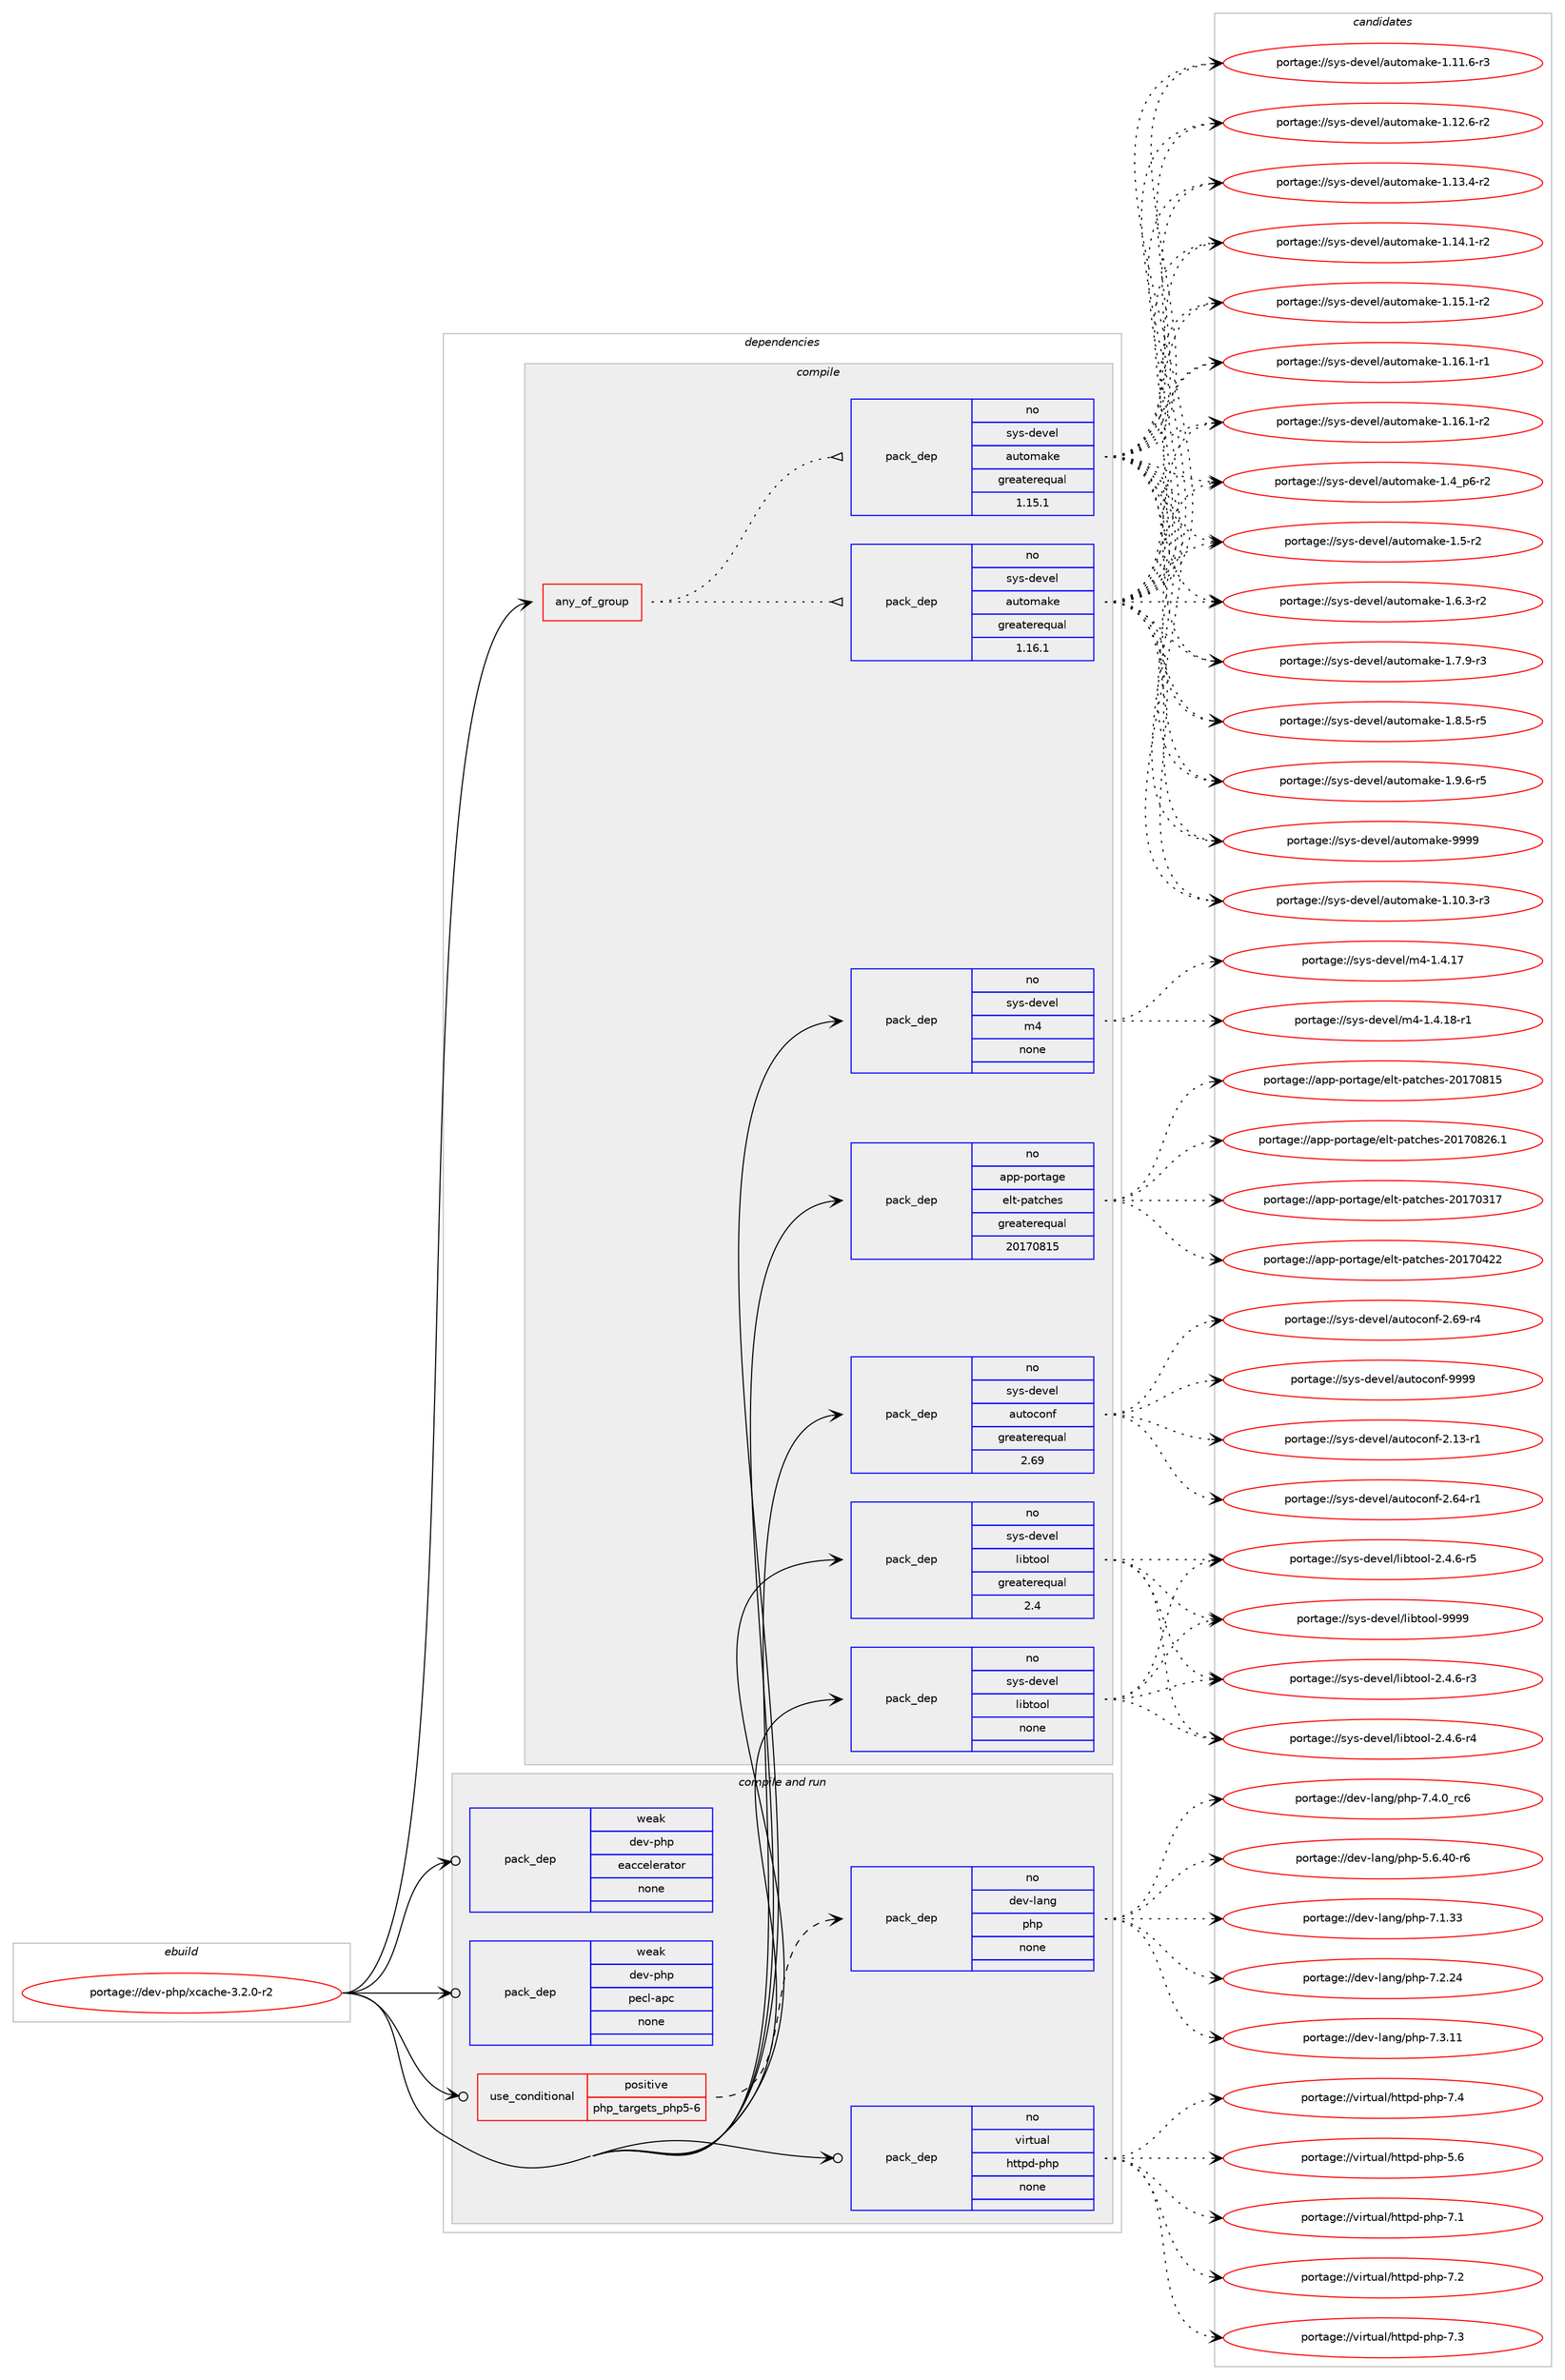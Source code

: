 digraph prolog {

# *************
# Graph options
# *************

newrank=true;
concentrate=true;
compound=true;
graph [rankdir=LR,fontname=Helvetica,fontsize=10,ranksep=1.5];#, ranksep=2.5, nodesep=0.2];
edge  [arrowhead=vee];
node  [fontname=Helvetica,fontsize=10];

# **********
# The ebuild
# **********

subgraph cluster_leftcol {
color=gray;
rank=same;
label=<<i>ebuild</i>>;
id [label="portage://dev-php/xcache-3.2.0-r2", color=red, width=4, href="../dev-php/xcache-3.2.0-r2.svg"];
}

# ****************
# The dependencies
# ****************

subgraph cluster_midcol {
color=gray;
label=<<i>dependencies</i>>;
subgraph cluster_compile {
fillcolor="#eeeeee";
style=filled;
label=<<i>compile</i>>;
subgraph any3230 {
dependency127118 [label=<<TABLE BORDER="0" CELLBORDER="1" CELLSPACING="0" CELLPADDING="4"><TR><TD CELLPADDING="10">any_of_group</TD></TR></TABLE>>, shape=none, color=red];subgraph pack99050 {
dependency127119 [label=<<TABLE BORDER="0" CELLBORDER="1" CELLSPACING="0" CELLPADDING="4" WIDTH="220"><TR><TD ROWSPAN="6" CELLPADDING="30">pack_dep</TD></TR><TR><TD WIDTH="110">no</TD></TR><TR><TD>sys-devel</TD></TR><TR><TD>automake</TD></TR><TR><TD>greaterequal</TD></TR><TR><TD>1.16.1</TD></TR></TABLE>>, shape=none, color=blue];
}
dependency127118:e -> dependency127119:w [weight=20,style="dotted",arrowhead="oinv"];
subgraph pack99051 {
dependency127120 [label=<<TABLE BORDER="0" CELLBORDER="1" CELLSPACING="0" CELLPADDING="4" WIDTH="220"><TR><TD ROWSPAN="6" CELLPADDING="30">pack_dep</TD></TR><TR><TD WIDTH="110">no</TD></TR><TR><TD>sys-devel</TD></TR><TR><TD>automake</TD></TR><TR><TD>greaterequal</TD></TR><TR><TD>1.15.1</TD></TR></TABLE>>, shape=none, color=blue];
}
dependency127118:e -> dependency127120:w [weight=20,style="dotted",arrowhead="oinv"];
}
id:e -> dependency127118:w [weight=20,style="solid",arrowhead="vee"];
subgraph pack99052 {
dependency127121 [label=<<TABLE BORDER="0" CELLBORDER="1" CELLSPACING="0" CELLPADDING="4" WIDTH="220"><TR><TD ROWSPAN="6" CELLPADDING="30">pack_dep</TD></TR><TR><TD WIDTH="110">no</TD></TR><TR><TD>app-portage</TD></TR><TR><TD>elt-patches</TD></TR><TR><TD>greaterequal</TD></TR><TR><TD>20170815</TD></TR></TABLE>>, shape=none, color=blue];
}
id:e -> dependency127121:w [weight=20,style="solid",arrowhead="vee"];
subgraph pack99053 {
dependency127122 [label=<<TABLE BORDER="0" CELLBORDER="1" CELLSPACING="0" CELLPADDING="4" WIDTH="220"><TR><TD ROWSPAN="6" CELLPADDING="30">pack_dep</TD></TR><TR><TD WIDTH="110">no</TD></TR><TR><TD>sys-devel</TD></TR><TR><TD>autoconf</TD></TR><TR><TD>greaterequal</TD></TR><TR><TD>2.69</TD></TR></TABLE>>, shape=none, color=blue];
}
id:e -> dependency127122:w [weight=20,style="solid",arrowhead="vee"];
subgraph pack99054 {
dependency127123 [label=<<TABLE BORDER="0" CELLBORDER="1" CELLSPACING="0" CELLPADDING="4" WIDTH="220"><TR><TD ROWSPAN="6" CELLPADDING="30">pack_dep</TD></TR><TR><TD WIDTH="110">no</TD></TR><TR><TD>sys-devel</TD></TR><TR><TD>libtool</TD></TR><TR><TD>greaterequal</TD></TR><TR><TD>2.4</TD></TR></TABLE>>, shape=none, color=blue];
}
id:e -> dependency127123:w [weight=20,style="solid",arrowhead="vee"];
subgraph pack99055 {
dependency127124 [label=<<TABLE BORDER="0" CELLBORDER="1" CELLSPACING="0" CELLPADDING="4" WIDTH="220"><TR><TD ROWSPAN="6" CELLPADDING="30">pack_dep</TD></TR><TR><TD WIDTH="110">no</TD></TR><TR><TD>sys-devel</TD></TR><TR><TD>libtool</TD></TR><TR><TD>none</TD></TR><TR><TD></TD></TR></TABLE>>, shape=none, color=blue];
}
id:e -> dependency127124:w [weight=20,style="solid",arrowhead="vee"];
subgraph pack99056 {
dependency127125 [label=<<TABLE BORDER="0" CELLBORDER="1" CELLSPACING="0" CELLPADDING="4" WIDTH="220"><TR><TD ROWSPAN="6" CELLPADDING="30">pack_dep</TD></TR><TR><TD WIDTH="110">no</TD></TR><TR><TD>sys-devel</TD></TR><TR><TD>m4</TD></TR><TR><TD>none</TD></TR><TR><TD></TD></TR></TABLE>>, shape=none, color=blue];
}
id:e -> dependency127125:w [weight=20,style="solid",arrowhead="vee"];
}
subgraph cluster_compileandrun {
fillcolor="#eeeeee";
style=filled;
label=<<i>compile and run</i>>;
subgraph cond24773 {
dependency127126 [label=<<TABLE BORDER="0" CELLBORDER="1" CELLSPACING="0" CELLPADDING="4"><TR><TD ROWSPAN="3" CELLPADDING="10">use_conditional</TD></TR><TR><TD>positive</TD></TR><TR><TD>php_targets_php5-6</TD></TR></TABLE>>, shape=none, color=red];
subgraph pack99057 {
dependency127127 [label=<<TABLE BORDER="0" CELLBORDER="1" CELLSPACING="0" CELLPADDING="4" WIDTH="220"><TR><TD ROWSPAN="6" CELLPADDING="30">pack_dep</TD></TR><TR><TD WIDTH="110">no</TD></TR><TR><TD>dev-lang</TD></TR><TR><TD>php</TD></TR><TR><TD>none</TD></TR><TR><TD></TD></TR></TABLE>>, shape=none, color=blue];
}
dependency127126:e -> dependency127127:w [weight=20,style="dashed",arrowhead="vee"];
}
id:e -> dependency127126:w [weight=20,style="solid",arrowhead="odotvee"];
subgraph pack99058 {
dependency127128 [label=<<TABLE BORDER="0" CELLBORDER="1" CELLSPACING="0" CELLPADDING="4" WIDTH="220"><TR><TD ROWSPAN="6" CELLPADDING="30">pack_dep</TD></TR><TR><TD WIDTH="110">no</TD></TR><TR><TD>virtual</TD></TR><TR><TD>httpd-php</TD></TR><TR><TD>none</TD></TR><TR><TD></TD></TR></TABLE>>, shape=none, color=blue];
}
id:e -> dependency127128:w [weight=20,style="solid",arrowhead="odotvee"];
subgraph pack99059 {
dependency127129 [label=<<TABLE BORDER="0" CELLBORDER="1" CELLSPACING="0" CELLPADDING="4" WIDTH="220"><TR><TD ROWSPAN="6" CELLPADDING="30">pack_dep</TD></TR><TR><TD WIDTH="110">weak</TD></TR><TR><TD>dev-php</TD></TR><TR><TD>eaccelerator</TD></TR><TR><TD>none</TD></TR><TR><TD></TD></TR></TABLE>>, shape=none, color=blue];
}
id:e -> dependency127129:w [weight=20,style="solid",arrowhead="odotvee"];
subgraph pack99060 {
dependency127130 [label=<<TABLE BORDER="0" CELLBORDER="1" CELLSPACING="0" CELLPADDING="4" WIDTH="220"><TR><TD ROWSPAN="6" CELLPADDING="30">pack_dep</TD></TR><TR><TD WIDTH="110">weak</TD></TR><TR><TD>dev-php</TD></TR><TR><TD>pecl-apc</TD></TR><TR><TD>none</TD></TR><TR><TD></TD></TR></TABLE>>, shape=none, color=blue];
}
id:e -> dependency127130:w [weight=20,style="solid",arrowhead="odotvee"];
}
subgraph cluster_run {
fillcolor="#eeeeee";
style=filled;
label=<<i>run</i>>;
}
}

# **************
# The candidates
# **************

subgraph cluster_choices {
rank=same;
color=gray;
label=<<i>candidates</i>>;

subgraph choice99050 {
color=black;
nodesep=1;
choiceportage11512111545100101118101108479711711611110997107101454946494846514511451 [label="portage://sys-devel/automake-1.10.3-r3", color=red, width=4,href="../sys-devel/automake-1.10.3-r3.svg"];
choiceportage11512111545100101118101108479711711611110997107101454946494946544511451 [label="portage://sys-devel/automake-1.11.6-r3", color=red, width=4,href="../sys-devel/automake-1.11.6-r3.svg"];
choiceportage11512111545100101118101108479711711611110997107101454946495046544511450 [label="portage://sys-devel/automake-1.12.6-r2", color=red, width=4,href="../sys-devel/automake-1.12.6-r2.svg"];
choiceportage11512111545100101118101108479711711611110997107101454946495146524511450 [label="portage://sys-devel/automake-1.13.4-r2", color=red, width=4,href="../sys-devel/automake-1.13.4-r2.svg"];
choiceportage11512111545100101118101108479711711611110997107101454946495246494511450 [label="portage://sys-devel/automake-1.14.1-r2", color=red, width=4,href="../sys-devel/automake-1.14.1-r2.svg"];
choiceportage11512111545100101118101108479711711611110997107101454946495346494511450 [label="portage://sys-devel/automake-1.15.1-r2", color=red, width=4,href="../sys-devel/automake-1.15.1-r2.svg"];
choiceportage11512111545100101118101108479711711611110997107101454946495446494511449 [label="portage://sys-devel/automake-1.16.1-r1", color=red, width=4,href="../sys-devel/automake-1.16.1-r1.svg"];
choiceportage11512111545100101118101108479711711611110997107101454946495446494511450 [label="portage://sys-devel/automake-1.16.1-r2", color=red, width=4,href="../sys-devel/automake-1.16.1-r2.svg"];
choiceportage115121115451001011181011084797117116111109971071014549465295112544511450 [label="portage://sys-devel/automake-1.4_p6-r2", color=red, width=4,href="../sys-devel/automake-1.4_p6-r2.svg"];
choiceportage11512111545100101118101108479711711611110997107101454946534511450 [label="portage://sys-devel/automake-1.5-r2", color=red, width=4,href="../sys-devel/automake-1.5-r2.svg"];
choiceportage115121115451001011181011084797117116111109971071014549465446514511450 [label="portage://sys-devel/automake-1.6.3-r2", color=red, width=4,href="../sys-devel/automake-1.6.3-r2.svg"];
choiceportage115121115451001011181011084797117116111109971071014549465546574511451 [label="portage://sys-devel/automake-1.7.9-r3", color=red, width=4,href="../sys-devel/automake-1.7.9-r3.svg"];
choiceportage115121115451001011181011084797117116111109971071014549465646534511453 [label="portage://sys-devel/automake-1.8.5-r5", color=red, width=4,href="../sys-devel/automake-1.8.5-r5.svg"];
choiceportage115121115451001011181011084797117116111109971071014549465746544511453 [label="portage://sys-devel/automake-1.9.6-r5", color=red, width=4,href="../sys-devel/automake-1.9.6-r5.svg"];
choiceportage115121115451001011181011084797117116111109971071014557575757 [label="portage://sys-devel/automake-9999", color=red, width=4,href="../sys-devel/automake-9999.svg"];
dependency127119:e -> choiceportage11512111545100101118101108479711711611110997107101454946494846514511451:w [style=dotted,weight="100"];
dependency127119:e -> choiceportage11512111545100101118101108479711711611110997107101454946494946544511451:w [style=dotted,weight="100"];
dependency127119:e -> choiceportage11512111545100101118101108479711711611110997107101454946495046544511450:w [style=dotted,weight="100"];
dependency127119:e -> choiceportage11512111545100101118101108479711711611110997107101454946495146524511450:w [style=dotted,weight="100"];
dependency127119:e -> choiceportage11512111545100101118101108479711711611110997107101454946495246494511450:w [style=dotted,weight="100"];
dependency127119:e -> choiceportage11512111545100101118101108479711711611110997107101454946495346494511450:w [style=dotted,weight="100"];
dependency127119:e -> choiceportage11512111545100101118101108479711711611110997107101454946495446494511449:w [style=dotted,weight="100"];
dependency127119:e -> choiceportage11512111545100101118101108479711711611110997107101454946495446494511450:w [style=dotted,weight="100"];
dependency127119:e -> choiceportage115121115451001011181011084797117116111109971071014549465295112544511450:w [style=dotted,weight="100"];
dependency127119:e -> choiceportage11512111545100101118101108479711711611110997107101454946534511450:w [style=dotted,weight="100"];
dependency127119:e -> choiceportage115121115451001011181011084797117116111109971071014549465446514511450:w [style=dotted,weight="100"];
dependency127119:e -> choiceportage115121115451001011181011084797117116111109971071014549465546574511451:w [style=dotted,weight="100"];
dependency127119:e -> choiceportage115121115451001011181011084797117116111109971071014549465646534511453:w [style=dotted,weight="100"];
dependency127119:e -> choiceportage115121115451001011181011084797117116111109971071014549465746544511453:w [style=dotted,weight="100"];
dependency127119:e -> choiceportage115121115451001011181011084797117116111109971071014557575757:w [style=dotted,weight="100"];
}
subgraph choice99051 {
color=black;
nodesep=1;
choiceportage11512111545100101118101108479711711611110997107101454946494846514511451 [label="portage://sys-devel/automake-1.10.3-r3", color=red, width=4,href="../sys-devel/automake-1.10.3-r3.svg"];
choiceportage11512111545100101118101108479711711611110997107101454946494946544511451 [label="portage://sys-devel/automake-1.11.6-r3", color=red, width=4,href="../sys-devel/automake-1.11.6-r3.svg"];
choiceportage11512111545100101118101108479711711611110997107101454946495046544511450 [label="portage://sys-devel/automake-1.12.6-r2", color=red, width=4,href="../sys-devel/automake-1.12.6-r2.svg"];
choiceportage11512111545100101118101108479711711611110997107101454946495146524511450 [label="portage://sys-devel/automake-1.13.4-r2", color=red, width=4,href="../sys-devel/automake-1.13.4-r2.svg"];
choiceportage11512111545100101118101108479711711611110997107101454946495246494511450 [label="portage://sys-devel/automake-1.14.1-r2", color=red, width=4,href="../sys-devel/automake-1.14.1-r2.svg"];
choiceportage11512111545100101118101108479711711611110997107101454946495346494511450 [label="portage://sys-devel/automake-1.15.1-r2", color=red, width=4,href="../sys-devel/automake-1.15.1-r2.svg"];
choiceportage11512111545100101118101108479711711611110997107101454946495446494511449 [label="portage://sys-devel/automake-1.16.1-r1", color=red, width=4,href="../sys-devel/automake-1.16.1-r1.svg"];
choiceportage11512111545100101118101108479711711611110997107101454946495446494511450 [label="portage://sys-devel/automake-1.16.1-r2", color=red, width=4,href="../sys-devel/automake-1.16.1-r2.svg"];
choiceportage115121115451001011181011084797117116111109971071014549465295112544511450 [label="portage://sys-devel/automake-1.4_p6-r2", color=red, width=4,href="../sys-devel/automake-1.4_p6-r2.svg"];
choiceportage11512111545100101118101108479711711611110997107101454946534511450 [label="portage://sys-devel/automake-1.5-r2", color=red, width=4,href="../sys-devel/automake-1.5-r2.svg"];
choiceportage115121115451001011181011084797117116111109971071014549465446514511450 [label="portage://sys-devel/automake-1.6.3-r2", color=red, width=4,href="../sys-devel/automake-1.6.3-r2.svg"];
choiceportage115121115451001011181011084797117116111109971071014549465546574511451 [label="portage://sys-devel/automake-1.7.9-r3", color=red, width=4,href="../sys-devel/automake-1.7.9-r3.svg"];
choiceportage115121115451001011181011084797117116111109971071014549465646534511453 [label="portage://sys-devel/automake-1.8.5-r5", color=red, width=4,href="../sys-devel/automake-1.8.5-r5.svg"];
choiceportage115121115451001011181011084797117116111109971071014549465746544511453 [label="portage://sys-devel/automake-1.9.6-r5", color=red, width=4,href="../sys-devel/automake-1.9.6-r5.svg"];
choiceportage115121115451001011181011084797117116111109971071014557575757 [label="portage://sys-devel/automake-9999", color=red, width=4,href="../sys-devel/automake-9999.svg"];
dependency127120:e -> choiceportage11512111545100101118101108479711711611110997107101454946494846514511451:w [style=dotted,weight="100"];
dependency127120:e -> choiceportage11512111545100101118101108479711711611110997107101454946494946544511451:w [style=dotted,weight="100"];
dependency127120:e -> choiceportage11512111545100101118101108479711711611110997107101454946495046544511450:w [style=dotted,weight="100"];
dependency127120:e -> choiceportage11512111545100101118101108479711711611110997107101454946495146524511450:w [style=dotted,weight="100"];
dependency127120:e -> choiceportage11512111545100101118101108479711711611110997107101454946495246494511450:w [style=dotted,weight="100"];
dependency127120:e -> choiceportage11512111545100101118101108479711711611110997107101454946495346494511450:w [style=dotted,weight="100"];
dependency127120:e -> choiceportage11512111545100101118101108479711711611110997107101454946495446494511449:w [style=dotted,weight="100"];
dependency127120:e -> choiceportage11512111545100101118101108479711711611110997107101454946495446494511450:w [style=dotted,weight="100"];
dependency127120:e -> choiceportage115121115451001011181011084797117116111109971071014549465295112544511450:w [style=dotted,weight="100"];
dependency127120:e -> choiceportage11512111545100101118101108479711711611110997107101454946534511450:w [style=dotted,weight="100"];
dependency127120:e -> choiceportage115121115451001011181011084797117116111109971071014549465446514511450:w [style=dotted,weight="100"];
dependency127120:e -> choiceportage115121115451001011181011084797117116111109971071014549465546574511451:w [style=dotted,weight="100"];
dependency127120:e -> choiceportage115121115451001011181011084797117116111109971071014549465646534511453:w [style=dotted,weight="100"];
dependency127120:e -> choiceportage115121115451001011181011084797117116111109971071014549465746544511453:w [style=dotted,weight="100"];
dependency127120:e -> choiceportage115121115451001011181011084797117116111109971071014557575757:w [style=dotted,weight="100"];
}
subgraph choice99052 {
color=black;
nodesep=1;
choiceportage97112112451121111141169710310147101108116451129711699104101115455048495548514955 [label="portage://app-portage/elt-patches-20170317", color=red, width=4,href="../app-portage/elt-patches-20170317.svg"];
choiceportage97112112451121111141169710310147101108116451129711699104101115455048495548525050 [label="portage://app-portage/elt-patches-20170422", color=red, width=4,href="../app-portage/elt-patches-20170422.svg"];
choiceportage97112112451121111141169710310147101108116451129711699104101115455048495548564953 [label="portage://app-portage/elt-patches-20170815", color=red, width=4,href="../app-portage/elt-patches-20170815.svg"];
choiceportage971121124511211111411697103101471011081164511297116991041011154550484955485650544649 [label="portage://app-portage/elt-patches-20170826.1", color=red, width=4,href="../app-portage/elt-patches-20170826.1.svg"];
dependency127121:e -> choiceportage97112112451121111141169710310147101108116451129711699104101115455048495548514955:w [style=dotted,weight="100"];
dependency127121:e -> choiceportage97112112451121111141169710310147101108116451129711699104101115455048495548525050:w [style=dotted,weight="100"];
dependency127121:e -> choiceportage97112112451121111141169710310147101108116451129711699104101115455048495548564953:w [style=dotted,weight="100"];
dependency127121:e -> choiceportage971121124511211111411697103101471011081164511297116991041011154550484955485650544649:w [style=dotted,weight="100"];
}
subgraph choice99053 {
color=black;
nodesep=1;
choiceportage1151211154510010111810110847971171161119911111010245504649514511449 [label="portage://sys-devel/autoconf-2.13-r1", color=red, width=4,href="../sys-devel/autoconf-2.13-r1.svg"];
choiceportage1151211154510010111810110847971171161119911111010245504654524511449 [label="portage://sys-devel/autoconf-2.64-r1", color=red, width=4,href="../sys-devel/autoconf-2.64-r1.svg"];
choiceportage1151211154510010111810110847971171161119911111010245504654574511452 [label="portage://sys-devel/autoconf-2.69-r4", color=red, width=4,href="../sys-devel/autoconf-2.69-r4.svg"];
choiceportage115121115451001011181011084797117116111991111101024557575757 [label="portage://sys-devel/autoconf-9999", color=red, width=4,href="../sys-devel/autoconf-9999.svg"];
dependency127122:e -> choiceportage1151211154510010111810110847971171161119911111010245504649514511449:w [style=dotted,weight="100"];
dependency127122:e -> choiceportage1151211154510010111810110847971171161119911111010245504654524511449:w [style=dotted,weight="100"];
dependency127122:e -> choiceportage1151211154510010111810110847971171161119911111010245504654574511452:w [style=dotted,weight="100"];
dependency127122:e -> choiceportage115121115451001011181011084797117116111991111101024557575757:w [style=dotted,weight="100"];
}
subgraph choice99054 {
color=black;
nodesep=1;
choiceportage1151211154510010111810110847108105981161111111084550465246544511451 [label="portage://sys-devel/libtool-2.4.6-r3", color=red, width=4,href="../sys-devel/libtool-2.4.6-r3.svg"];
choiceportage1151211154510010111810110847108105981161111111084550465246544511452 [label="portage://sys-devel/libtool-2.4.6-r4", color=red, width=4,href="../sys-devel/libtool-2.4.6-r4.svg"];
choiceportage1151211154510010111810110847108105981161111111084550465246544511453 [label="portage://sys-devel/libtool-2.4.6-r5", color=red, width=4,href="../sys-devel/libtool-2.4.6-r5.svg"];
choiceportage1151211154510010111810110847108105981161111111084557575757 [label="portage://sys-devel/libtool-9999", color=red, width=4,href="../sys-devel/libtool-9999.svg"];
dependency127123:e -> choiceportage1151211154510010111810110847108105981161111111084550465246544511451:w [style=dotted,weight="100"];
dependency127123:e -> choiceportage1151211154510010111810110847108105981161111111084550465246544511452:w [style=dotted,weight="100"];
dependency127123:e -> choiceportage1151211154510010111810110847108105981161111111084550465246544511453:w [style=dotted,weight="100"];
dependency127123:e -> choiceportage1151211154510010111810110847108105981161111111084557575757:w [style=dotted,weight="100"];
}
subgraph choice99055 {
color=black;
nodesep=1;
choiceportage1151211154510010111810110847108105981161111111084550465246544511451 [label="portage://sys-devel/libtool-2.4.6-r3", color=red, width=4,href="../sys-devel/libtool-2.4.6-r3.svg"];
choiceportage1151211154510010111810110847108105981161111111084550465246544511452 [label="portage://sys-devel/libtool-2.4.6-r4", color=red, width=4,href="../sys-devel/libtool-2.4.6-r4.svg"];
choiceportage1151211154510010111810110847108105981161111111084550465246544511453 [label="portage://sys-devel/libtool-2.4.6-r5", color=red, width=4,href="../sys-devel/libtool-2.4.6-r5.svg"];
choiceportage1151211154510010111810110847108105981161111111084557575757 [label="portage://sys-devel/libtool-9999", color=red, width=4,href="../sys-devel/libtool-9999.svg"];
dependency127124:e -> choiceportage1151211154510010111810110847108105981161111111084550465246544511451:w [style=dotted,weight="100"];
dependency127124:e -> choiceportage1151211154510010111810110847108105981161111111084550465246544511452:w [style=dotted,weight="100"];
dependency127124:e -> choiceportage1151211154510010111810110847108105981161111111084550465246544511453:w [style=dotted,weight="100"];
dependency127124:e -> choiceportage1151211154510010111810110847108105981161111111084557575757:w [style=dotted,weight="100"];
}
subgraph choice99056 {
color=black;
nodesep=1;
choiceportage11512111545100101118101108471095245494652464955 [label="portage://sys-devel/m4-1.4.17", color=red, width=4,href="../sys-devel/m4-1.4.17.svg"];
choiceportage115121115451001011181011084710952454946524649564511449 [label="portage://sys-devel/m4-1.4.18-r1", color=red, width=4,href="../sys-devel/m4-1.4.18-r1.svg"];
dependency127125:e -> choiceportage11512111545100101118101108471095245494652464955:w [style=dotted,weight="100"];
dependency127125:e -> choiceportage115121115451001011181011084710952454946524649564511449:w [style=dotted,weight="100"];
}
subgraph choice99057 {
color=black;
nodesep=1;
choiceportage100101118451089711010347112104112455346544652484511454 [label="portage://dev-lang/php-5.6.40-r6", color=red, width=4,href="../dev-lang/php-5.6.40-r6.svg"];
choiceportage10010111845108971101034711210411245554649465151 [label="portage://dev-lang/php-7.1.33", color=red, width=4,href="../dev-lang/php-7.1.33.svg"];
choiceportage10010111845108971101034711210411245554650465052 [label="portage://dev-lang/php-7.2.24", color=red, width=4,href="../dev-lang/php-7.2.24.svg"];
choiceportage10010111845108971101034711210411245554651464949 [label="portage://dev-lang/php-7.3.11", color=red, width=4,href="../dev-lang/php-7.3.11.svg"];
choiceportage100101118451089711010347112104112455546524648951149954 [label="portage://dev-lang/php-7.4.0_rc6", color=red, width=4,href="../dev-lang/php-7.4.0_rc6.svg"];
dependency127127:e -> choiceportage100101118451089711010347112104112455346544652484511454:w [style=dotted,weight="100"];
dependency127127:e -> choiceportage10010111845108971101034711210411245554649465151:w [style=dotted,weight="100"];
dependency127127:e -> choiceportage10010111845108971101034711210411245554650465052:w [style=dotted,weight="100"];
dependency127127:e -> choiceportage10010111845108971101034711210411245554651464949:w [style=dotted,weight="100"];
dependency127127:e -> choiceportage100101118451089711010347112104112455546524648951149954:w [style=dotted,weight="100"];
}
subgraph choice99058 {
color=black;
nodesep=1;
choiceportage11810511411611797108471041161161121004511210411245534654 [label="portage://virtual/httpd-php-5.6", color=red, width=4,href="../virtual/httpd-php-5.6.svg"];
choiceportage11810511411611797108471041161161121004511210411245554649 [label="portage://virtual/httpd-php-7.1", color=red, width=4,href="../virtual/httpd-php-7.1.svg"];
choiceportage11810511411611797108471041161161121004511210411245554650 [label="portage://virtual/httpd-php-7.2", color=red, width=4,href="../virtual/httpd-php-7.2.svg"];
choiceportage11810511411611797108471041161161121004511210411245554651 [label="portage://virtual/httpd-php-7.3", color=red, width=4,href="../virtual/httpd-php-7.3.svg"];
choiceportage11810511411611797108471041161161121004511210411245554652 [label="portage://virtual/httpd-php-7.4", color=red, width=4,href="../virtual/httpd-php-7.4.svg"];
dependency127128:e -> choiceportage11810511411611797108471041161161121004511210411245534654:w [style=dotted,weight="100"];
dependency127128:e -> choiceportage11810511411611797108471041161161121004511210411245554649:w [style=dotted,weight="100"];
dependency127128:e -> choiceportage11810511411611797108471041161161121004511210411245554650:w [style=dotted,weight="100"];
dependency127128:e -> choiceportage11810511411611797108471041161161121004511210411245554651:w [style=dotted,weight="100"];
dependency127128:e -> choiceportage11810511411611797108471041161161121004511210411245554652:w [style=dotted,weight="100"];
}
subgraph choice99059 {
color=black;
nodesep=1;
}
subgraph choice99060 {
color=black;
nodesep=1;
}
}

}
